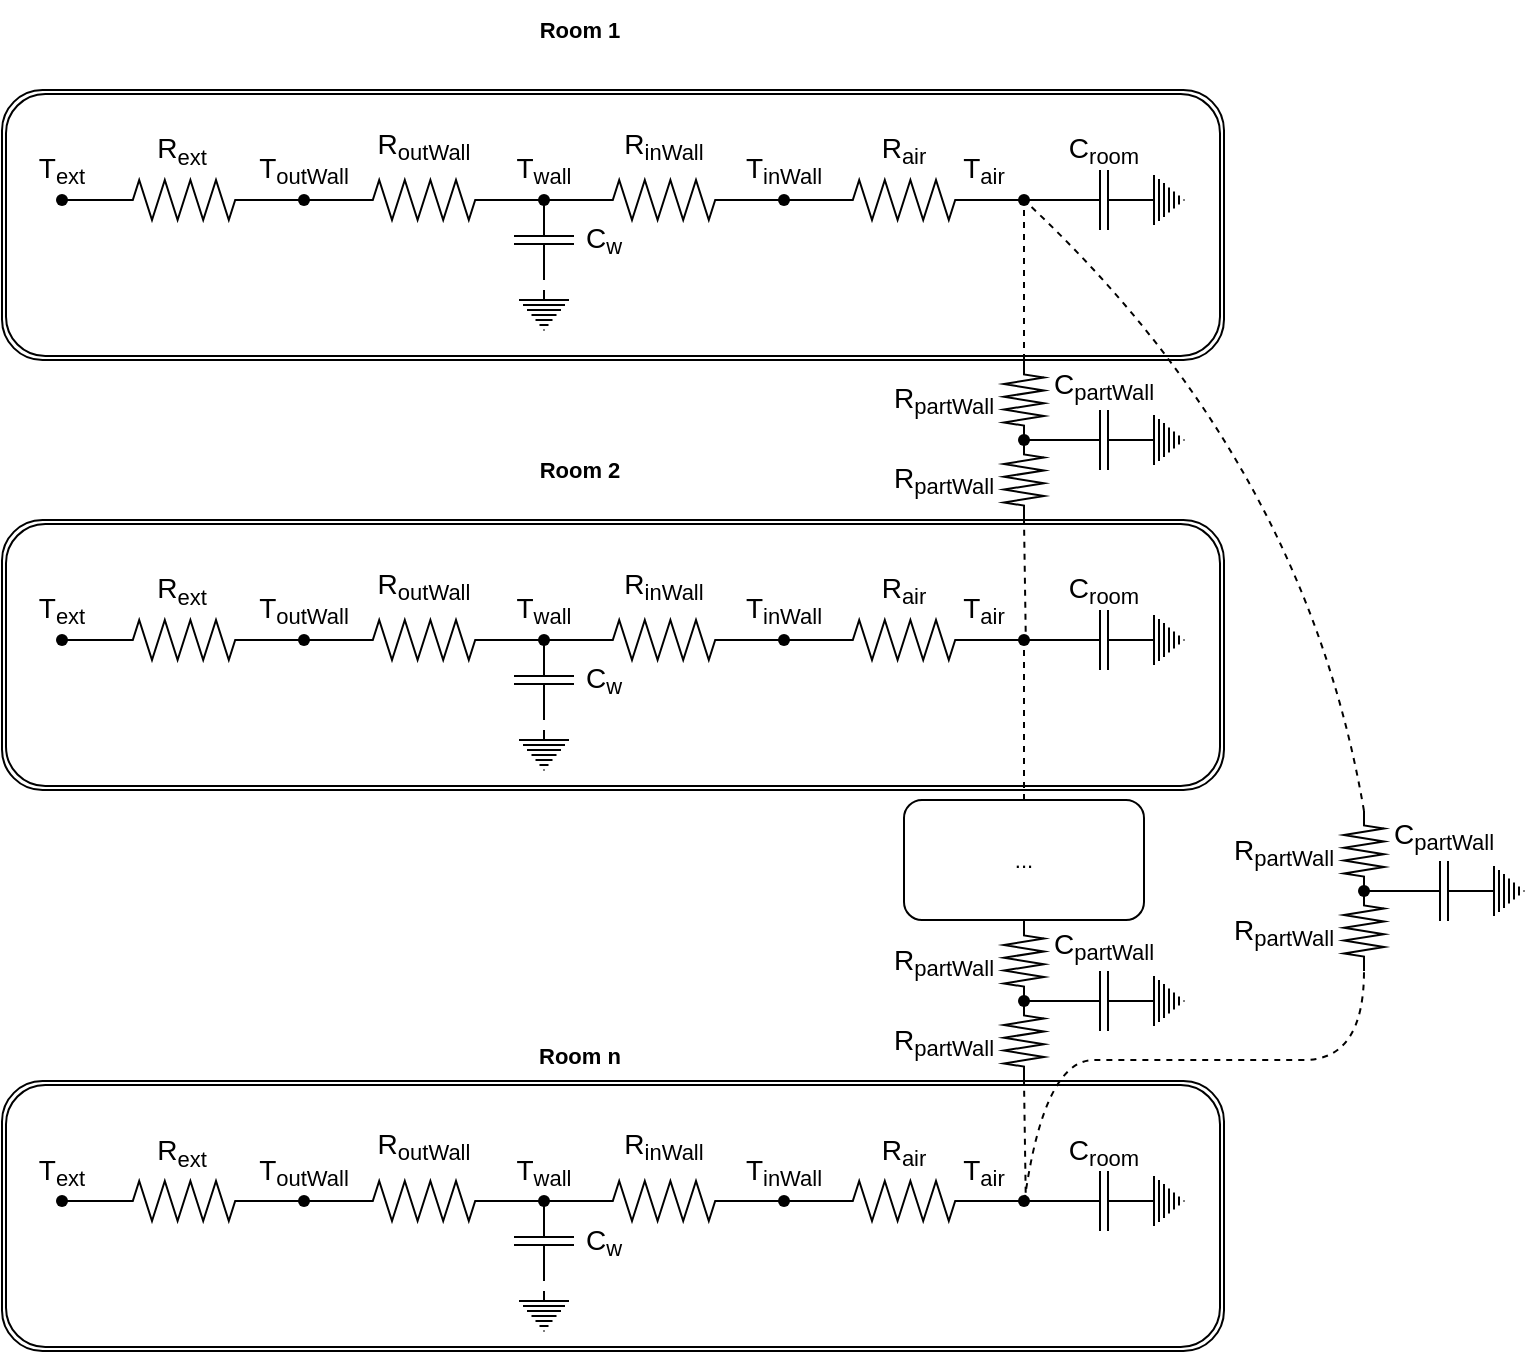 <mxfile version="20.6.0" type="github"><diagram id="fp2iglX0YN-jyKUy6nzM" name="Page-1"><mxGraphModel dx="1377" dy="803" grid="1" gridSize="10" guides="1" tooltips="1" connect="1" arrows="1" fold="1" page="1" pageScale="1" pageWidth="827" pageHeight="1169" math="0" shadow="0"><root><mxCell id="0"/><mxCell id="1" parent="0"/><mxCell id="AQ2lkBxd3Dtjlv-5lI-6-3" value="" style="pointerEvents=1;verticalLabelPosition=bottom;shadow=0;dashed=0;align=center;html=1;verticalAlign=top;shape=mxgraph.electrical.resistors.resistor_2;" vertex="1" parent="1"><mxGeometry x="80" y="110" width="80" height="20" as="geometry"/></mxCell><mxCell id="AQ2lkBxd3Dtjlv-5lI-6-4" value="" style="shape=waypoint;sketch=0;fillStyle=solid;size=6;pointerEvents=1;points=[];fillColor=none;resizable=0;rotatable=0;perimeter=centerPerimeter;snapToPoint=1;" vertex="1" parent="1"><mxGeometry x="39" y="100" width="40" height="40" as="geometry"/></mxCell><mxCell id="AQ2lkBxd3Dtjlv-5lI-6-5" value="&lt;font style=&quot;&quot;&gt;&lt;span style=&quot;font-size: 14px;&quot;&gt;T&lt;/span&gt;&lt;sub style=&quot;&quot;&gt;&lt;font style=&quot;font-size: 11px;&quot;&gt;ext&lt;/font&gt;&lt;/sub&gt;&lt;/font&gt;" style="text;html=1;strokeColor=none;fillColor=none;align=center;verticalAlign=middle;whiteSpace=wrap;rounded=0;" vertex="1" parent="1"><mxGeometry x="29" y="90" width="60" height="30" as="geometry"/></mxCell><mxCell id="AQ2lkBxd3Dtjlv-5lI-6-13" value="&lt;font style=&quot;font-size: 14px;&quot;&gt;T&lt;/font&gt;&lt;sub style=&quot;&quot;&gt;&lt;font style=&quot;font-size: 11px;&quot;&gt;outWall&lt;/font&gt;&lt;/sub&gt;" style="text;html=1;strokeColor=none;fillColor=none;align=center;verticalAlign=middle;whiteSpace=wrap;rounded=0;" vertex="1" parent="1"><mxGeometry x="150" y="90" width="60" height="30" as="geometry"/></mxCell><mxCell id="AQ2lkBxd3Dtjlv-5lI-6-14" value="" style="pointerEvents=1;verticalLabelPosition=bottom;shadow=0;dashed=0;align=center;html=1;verticalAlign=top;shape=mxgraph.electrical.resistors.resistor_2;" vertex="1" parent="1"><mxGeometry x="200" y="110" width="80" height="20" as="geometry"/></mxCell><mxCell id="AQ2lkBxd3Dtjlv-5lI-6-17" value="" style="endArrow=none;html=1;rounded=0;fontSize=14;exitX=0.592;exitY=0.597;exitDx=0;exitDy=0;exitPerimeter=0;entryX=0;entryY=0.5;entryDx=0;entryDy=0;entryPerimeter=0;" edge="1" parent="1" source="AQ2lkBxd3Dtjlv-5lI-6-4" target="AQ2lkBxd3Dtjlv-5lI-6-3"><mxGeometry width="50" height="50" relative="1" as="geometry"><mxPoint x="270" y="330" as="sourcePoint"/><mxPoint x="320" y="280" as="targetPoint"/></mxGeometry></mxCell><mxCell id="AQ2lkBxd3Dtjlv-5lI-6-21" value="" style="endArrow=none;html=1;rounded=0;fontSize=14;exitX=1;exitY=0.5;exitDx=0;exitDy=0;exitPerimeter=0;entryX=0;entryY=0.5;entryDx=0;entryDy=0;entryPerimeter=0;" edge="1" parent="1" source="AQ2lkBxd3Dtjlv-5lI-6-3" target="AQ2lkBxd3Dtjlv-5lI-6-14"><mxGeometry width="50" height="50" relative="1" as="geometry"><mxPoint x="270" y="330" as="sourcePoint"/><mxPoint x="320" y="280" as="targetPoint"/></mxGeometry></mxCell><mxCell id="AQ2lkBxd3Dtjlv-5lI-6-22" value="" style="shape=waypoint;sketch=0;fillStyle=solid;size=6;pointerEvents=1;points=[];fillColor=none;resizable=0;rotatable=0;perimeter=centerPerimeter;snapToPoint=1;fontSize=14;" vertex="1" parent="1"><mxGeometry x="160" y="100" width="40" height="40" as="geometry"/></mxCell><mxCell id="AQ2lkBxd3Dtjlv-5lI-6-23" value="" style="pointerEvents=1;verticalLabelPosition=bottom;shadow=0;dashed=0;align=center;html=1;verticalAlign=top;shape=mxgraph.electrical.capacitors.capacitor_1;fontSize=14;direction=south;" vertex="1" parent="1"><mxGeometry x="285" y="120" width="30" height="40" as="geometry"/></mxCell><mxCell id="AQ2lkBxd3Dtjlv-5lI-6-24" value="" style="pointerEvents=1;verticalLabelPosition=bottom;shadow=0;dashed=0;align=center;html=1;verticalAlign=top;shape=mxgraph.electrical.signal_sources.protective_earth;fontSize=14;" vertex="1" parent="1"><mxGeometry x="287.5" y="165" width="25" height="20" as="geometry"/></mxCell><mxCell id="AQ2lkBxd3Dtjlv-5lI-6-25" value="&lt;font style=&quot;font-size: 14px;&quot;&gt;T&lt;/font&gt;&lt;sub style=&quot;&quot;&gt;&lt;font style=&quot;font-size: 11px;&quot;&gt;wall&lt;/font&gt;&lt;/sub&gt;" style="text;html=1;strokeColor=none;fillColor=none;align=center;verticalAlign=middle;whiteSpace=wrap;rounded=0;" vertex="1" parent="1"><mxGeometry x="270" y="90" width="60" height="30" as="geometry"/></mxCell><mxCell id="AQ2lkBxd3Dtjlv-5lI-6-26" value="" style="pointerEvents=1;verticalLabelPosition=bottom;shadow=0;dashed=0;align=center;html=1;verticalAlign=top;shape=mxgraph.electrical.resistors.resistor_2;" vertex="1" parent="1"><mxGeometry x="320" y="110" width="80" height="20" as="geometry"/></mxCell><mxCell id="AQ2lkBxd3Dtjlv-5lI-6-27" value="" style="endArrow=none;html=1;rounded=0;fontSize=14;exitX=1;exitY=0.5;exitDx=0;exitDy=0;exitPerimeter=0;entryX=0;entryY=0.5;entryDx=0;entryDy=0;entryPerimeter=0;" edge="1" parent="1" target="AQ2lkBxd3Dtjlv-5lI-6-26"><mxGeometry width="50" height="50" relative="1" as="geometry"><mxPoint x="280" y="120" as="sourcePoint"/><mxPoint x="440" y="280" as="targetPoint"/></mxGeometry></mxCell><mxCell id="AQ2lkBxd3Dtjlv-5lI-6-28" value="" style="shape=waypoint;sketch=0;fillStyle=solid;size=6;pointerEvents=1;points=[];fillColor=none;resizable=0;rotatable=0;perimeter=centerPerimeter;snapToPoint=1;fontSize=14;" vertex="1" parent="1"><mxGeometry x="280" y="100" width="40" height="40" as="geometry"/></mxCell><mxCell id="AQ2lkBxd3Dtjlv-5lI-6-29" value="&lt;span style=&quot;font-size: 14px;&quot;&gt;C&lt;/span&gt;&lt;sub style=&quot;&quot;&gt;&lt;font style=&quot;font-size: 11px;&quot;&gt;w&lt;/font&gt;&lt;/sub&gt;" style="text;html=1;strokeColor=none;fillColor=none;align=center;verticalAlign=middle;whiteSpace=wrap;rounded=0;" vertex="1" parent="1"><mxGeometry x="300" y="125" width="60" height="30" as="geometry"/></mxCell><mxCell id="AQ2lkBxd3Dtjlv-5lI-6-30" value="&lt;font style=&quot;&quot;&gt;&lt;span style=&quot;font-size: 14px;&quot;&gt;T&lt;/span&gt;&lt;sub style=&quot;&quot;&gt;&lt;font style=&quot;font-size: 11px;&quot;&gt;inWall&lt;/font&gt;&lt;/sub&gt;&lt;/font&gt;" style="text;html=1;strokeColor=none;fillColor=none;align=center;verticalAlign=middle;whiteSpace=wrap;rounded=0;" vertex="1" parent="1"><mxGeometry x="390" y="90" width="60" height="30" as="geometry"/></mxCell><mxCell id="AQ2lkBxd3Dtjlv-5lI-6-31" value="" style="pointerEvents=1;verticalLabelPosition=bottom;shadow=0;dashed=0;align=center;html=1;verticalAlign=top;shape=mxgraph.electrical.resistors.resistor_2;" vertex="1" parent="1"><mxGeometry x="440" y="110" width="80" height="20" as="geometry"/></mxCell><mxCell id="AQ2lkBxd3Dtjlv-5lI-6-32" value="" style="endArrow=none;html=1;rounded=0;fontSize=14;exitX=1;exitY=0.5;exitDx=0;exitDy=0;exitPerimeter=0;entryX=0;entryY=0.5;entryDx=0;entryDy=0;entryPerimeter=0;" edge="1" parent="1" target="AQ2lkBxd3Dtjlv-5lI-6-31"><mxGeometry width="50" height="50" relative="1" as="geometry"><mxPoint x="400" y="120" as="sourcePoint"/><mxPoint x="560" y="280" as="targetPoint"/></mxGeometry></mxCell><mxCell id="AQ2lkBxd3Dtjlv-5lI-6-33" value="" style="shape=waypoint;sketch=0;fillStyle=solid;size=6;pointerEvents=1;points=[];fillColor=none;resizable=0;rotatable=0;perimeter=centerPerimeter;snapToPoint=1;fontSize=14;" vertex="1" parent="1"><mxGeometry x="400" y="100" width="40" height="40" as="geometry"/></mxCell><mxCell id="AQ2lkBxd3Dtjlv-5lI-6-34" value="" style="endArrow=none;html=1;rounded=0;fontSize=14;exitX=1;exitY=0.5;exitDx=0;exitDy=0;exitPerimeter=0;entryX=0;entryY=0.5;entryDx=0;entryDy=0;entryPerimeter=0;" edge="1" parent="1"><mxGeometry width="50" height="50" relative="1" as="geometry"><mxPoint x="520.0" y="120" as="sourcePoint"/><mxPoint x="560.0" y="120" as="targetPoint"/></mxGeometry></mxCell><mxCell id="AQ2lkBxd3Dtjlv-5lI-6-35" value="" style="shape=waypoint;sketch=0;fillStyle=solid;size=6;pointerEvents=1;points=[];fillColor=none;resizable=0;rotatable=0;perimeter=centerPerimeter;snapToPoint=1;fontSize=14;" vertex="1" parent="1"><mxGeometry x="520" y="100" width="40" height="40" as="geometry"/></mxCell><mxCell id="AQ2lkBxd3Dtjlv-5lI-6-36" value="&lt;font style=&quot;font-size: 14px;&quot;&gt;T&lt;/font&gt;&lt;sub style=&quot;&quot;&gt;&lt;font style=&quot;font-size: 11px;&quot;&gt;air&lt;/font&gt;&lt;/sub&gt;" style="text;html=1;strokeColor=none;fillColor=none;align=center;verticalAlign=middle;whiteSpace=wrap;rounded=0;" vertex="1" parent="1"><mxGeometry x="490" y="90" width="60" height="30" as="geometry"/></mxCell><mxCell id="AQ2lkBxd3Dtjlv-5lI-6-37" value="" style="pointerEvents=1;verticalLabelPosition=bottom;shadow=0;dashed=0;align=center;html=1;verticalAlign=top;shape=mxgraph.electrical.capacitors.capacitor_1;fontSize=14;direction=west;" vertex="1" parent="1"><mxGeometry x="560" y="105" width="40" height="30" as="geometry"/></mxCell><mxCell id="AQ2lkBxd3Dtjlv-5lI-6-38" value="" style="pointerEvents=1;verticalLabelPosition=bottom;shadow=0;dashed=0;align=center;html=1;verticalAlign=top;shape=mxgraph.electrical.signal_sources.protective_earth;fontSize=14;direction=north;" vertex="1" parent="1"><mxGeometry x="600" y="107.5" width="20" height="25" as="geometry"/></mxCell><mxCell id="AQ2lkBxd3Dtjlv-5lI-6-39" value="&lt;span style=&quot;font-size: 14px;&quot;&gt;C&lt;/span&gt;&lt;sub style=&quot;&quot;&gt;&lt;font style=&quot;font-size: 11px;&quot;&gt;room&lt;/font&gt;&lt;/sub&gt;" style="text;html=1;strokeColor=none;fillColor=none;align=center;verticalAlign=middle;whiteSpace=wrap;rounded=0;" vertex="1" parent="1"><mxGeometry x="550" y="80" width="60" height="30" as="geometry"/></mxCell><mxCell id="AQ2lkBxd3Dtjlv-5lI-6-40" value="" style="pointerEvents=1;verticalLabelPosition=bottom;shadow=0;dashed=0;align=center;html=1;verticalAlign=top;shape=mxgraph.electrical.resistors.resistor_2;direction=south;" vertex="1" parent="1"><mxGeometry x="530" y="200" width="20" height="40" as="geometry"/></mxCell><mxCell id="AQ2lkBxd3Dtjlv-5lI-6-42" value="&lt;font style=&quot;&quot;&gt;&lt;font style=&quot;&quot;&gt;&lt;span style=&quot;font-size: 14px;&quot;&gt;R&lt;/span&gt;&lt;sub style=&quot;&quot;&gt;&lt;font style=&quot;font-size: 11px;&quot;&gt;air&lt;/font&gt;&lt;/sub&gt;&lt;br&gt;&lt;/font&gt;&lt;/font&gt;" style="text;html=1;strokeColor=none;fillColor=none;align=center;verticalAlign=middle;whiteSpace=wrap;rounded=0;" vertex="1" parent="1"><mxGeometry x="450" y="80" width="60" height="30" as="geometry"/></mxCell><mxCell id="AQ2lkBxd3Dtjlv-5lI-6-43" value="&lt;font style=&quot;&quot;&gt;&lt;font style=&quot;&quot;&gt;&lt;span style=&quot;font-size: 14px;&quot;&gt;R&lt;/span&gt;&lt;sub style=&quot;&quot;&gt;&lt;font style=&quot;font-size: 11px;&quot;&gt;inWall&lt;/font&gt;&lt;/sub&gt;&lt;br&gt;&lt;/font&gt;&lt;/font&gt;" style="text;html=1;strokeColor=none;fillColor=none;align=center;verticalAlign=middle;whiteSpace=wrap;rounded=0;" vertex="1" parent="1"><mxGeometry x="330" y="77.5" width="60" height="30" as="geometry"/></mxCell><mxCell id="AQ2lkBxd3Dtjlv-5lI-6-44" value="&lt;font style=&quot;&quot;&gt;&lt;font style=&quot;&quot;&gt;&lt;span style=&quot;font-size: 14px;&quot;&gt;R&lt;/span&gt;&lt;sub style=&quot;&quot;&gt;&lt;font style=&quot;font-size: 11px;&quot;&gt;outWall&lt;/font&gt;&lt;/sub&gt;&lt;br&gt;&lt;/font&gt;&lt;/font&gt;" style="text;html=1;strokeColor=none;fillColor=none;align=center;verticalAlign=middle;whiteSpace=wrap;rounded=0;" vertex="1" parent="1"><mxGeometry x="210" y="77.5" width="60" height="30" as="geometry"/></mxCell><mxCell id="AQ2lkBxd3Dtjlv-5lI-6-45" value="&lt;font style=&quot;&quot;&gt;&lt;font style=&quot;&quot;&gt;&lt;font style=&quot;font-size: 14px;&quot;&gt;R&lt;/font&gt;&lt;font style=&quot;vertical-align: sub; font-size: 11px;&quot;&gt;ext&lt;/font&gt;&lt;br&gt;&lt;/font&gt;&lt;/font&gt;" style="text;html=1;strokeColor=none;fillColor=none;align=center;verticalAlign=middle;whiteSpace=wrap;rounded=0;" vertex="1" parent="1"><mxGeometry x="89" y="80" width="60" height="30" as="geometry"/></mxCell><mxCell id="AQ2lkBxd3Dtjlv-5lI-6-46" value="&lt;font style=&quot;&quot;&gt;&lt;font style=&quot;&quot;&gt;&lt;span style=&quot;font-size: 14px;&quot;&gt;R&lt;/span&gt;&lt;sub style=&quot;&quot;&gt;&lt;font style=&quot;font-size: 11px;&quot;&gt;partWall&lt;/font&gt;&lt;/sub&gt;&lt;br&gt;&lt;/font&gt;&lt;/font&gt;" style="text;html=1;strokeColor=none;fillColor=none;align=center;verticalAlign=middle;whiteSpace=wrap;rounded=0;" vertex="1" parent="1"><mxGeometry x="470" y="245" width="60" height="30" as="geometry"/></mxCell><mxCell id="AQ2lkBxd3Dtjlv-5lI-6-47" value="" style="shape=waypoint;sketch=0;fillStyle=solid;size=6;pointerEvents=1;points=[];fillColor=none;resizable=0;rotatable=0;perimeter=centerPerimeter;snapToPoint=1;fontSize=11;" vertex="1" parent="1"><mxGeometry x="520" y="220" width="40" height="40" as="geometry"/></mxCell><mxCell id="AQ2lkBxd3Dtjlv-5lI-6-48" value="" style="endArrow=none;dashed=1;html=1;rounded=0;fontSize=11;exitX=0;exitY=0.5;exitDx=0;exitDy=0;exitPerimeter=0;entryX=0.541;entryY=0.597;entryDx=0;entryDy=0;entryPerimeter=0;" edge="1" parent="1" source="AQ2lkBxd3Dtjlv-5lI-6-40" target="AQ2lkBxd3Dtjlv-5lI-6-35"><mxGeometry width="50" height="50" relative="1" as="geometry"><mxPoint x="540" y="140" as="sourcePoint"/><mxPoint x="550" y="140" as="targetPoint"/></mxGeometry></mxCell><mxCell id="AQ2lkBxd3Dtjlv-5lI-6-49" value="" style="pointerEvents=1;verticalLabelPosition=bottom;shadow=0;dashed=0;align=center;html=1;verticalAlign=top;shape=mxgraph.electrical.resistors.resistor_2;direction=south;" vertex="1" parent="1"><mxGeometry x="530" y="240" width="20" height="40" as="geometry"/></mxCell><mxCell id="AQ2lkBxd3Dtjlv-5lI-6-53" value="&lt;font style=&quot;&quot;&gt;&lt;font style=&quot;&quot;&gt;&lt;span style=&quot;font-size: 14px;&quot;&gt;R&lt;/span&gt;&lt;sub style=&quot;&quot;&gt;&lt;font style=&quot;font-size: 11px;&quot;&gt;partWall&lt;/font&gt;&lt;/sub&gt;&lt;br&gt;&lt;/font&gt;&lt;/font&gt;" style="text;html=1;strokeColor=none;fillColor=none;align=center;verticalAlign=middle;whiteSpace=wrap;rounded=0;" vertex="1" parent="1"><mxGeometry x="470" y="205" width="60" height="30" as="geometry"/></mxCell><mxCell id="AQ2lkBxd3Dtjlv-5lI-6-57" value="" style="pointerEvents=1;verticalLabelPosition=bottom;shadow=0;dashed=0;align=center;html=1;verticalAlign=top;shape=mxgraph.electrical.capacitors.capacitor_1;fontSize=14;direction=west;" vertex="1" parent="1"><mxGeometry x="560" y="225" width="40" height="30" as="geometry"/></mxCell><mxCell id="AQ2lkBxd3Dtjlv-5lI-6-58" value="" style="pointerEvents=1;verticalLabelPosition=bottom;shadow=0;dashed=0;align=center;html=1;verticalAlign=top;shape=mxgraph.electrical.signal_sources.protective_earth;fontSize=14;direction=north;" vertex="1" parent="1"><mxGeometry x="600" y="227.5" width="20" height="25" as="geometry"/></mxCell><mxCell id="AQ2lkBxd3Dtjlv-5lI-6-59" value="&lt;span style=&quot;font-size: 14px;&quot;&gt;C&lt;/span&gt;&lt;sub style=&quot;&quot;&gt;&lt;font style=&quot;font-size: 11px;&quot;&gt;partWall&lt;/font&gt;&lt;/sub&gt;" style="text;html=1;strokeColor=none;fillColor=none;align=center;verticalAlign=middle;whiteSpace=wrap;rounded=0;" vertex="1" parent="1"><mxGeometry x="550" y="197.5" width="60" height="30" as="geometry"/></mxCell><mxCell id="AQ2lkBxd3Dtjlv-5lI-6-61" value="" style="endArrow=none;html=1;rounded=0;fontSize=11;entryX=1;entryY=0.5;entryDx=0;entryDy=0;entryPerimeter=0;" edge="1" parent="1" source="AQ2lkBxd3Dtjlv-5lI-6-47" target="AQ2lkBxd3Dtjlv-5lI-6-57"><mxGeometry width="50" height="50" relative="1" as="geometry"><mxPoint x="270" y="348" as="sourcePoint"/><mxPoint x="320" y="298" as="targetPoint"/></mxGeometry></mxCell><mxCell id="AQ2lkBxd3Dtjlv-5lI-6-62" value="" style="endArrow=none;dashed=1;html=1;rounded=0;fontSize=11;entryX=1;entryY=0.5;entryDx=0;entryDy=0;entryPerimeter=0;exitX=0.849;exitY=1.061;exitDx=0;exitDy=0;exitPerimeter=0;" edge="1" parent="1" source="AQ2lkBxd3Dtjlv-5lI-6-89" target="AQ2lkBxd3Dtjlv-5lI-6-49"><mxGeometry width="50" height="50" relative="1" as="geometry"><mxPoint x="540" y="320" as="sourcePoint"/><mxPoint x="550.0" y="188" as="targetPoint"/></mxGeometry></mxCell><mxCell id="AQ2lkBxd3Dtjlv-5lI-6-67" value="&lt;b&gt;Room 1&lt;/b&gt;" style="text;html=1;strokeColor=none;fillColor=none;align=center;verticalAlign=middle;whiteSpace=wrap;rounded=0;fontSize=11;" vertex="1" parent="1"><mxGeometry x="287.5" y="20" width="60" height="30" as="geometry"/></mxCell><mxCell id="AQ2lkBxd3Dtjlv-5lI-6-68" value="" style="pointerEvents=1;verticalLabelPosition=bottom;shadow=0;dashed=0;align=center;html=1;verticalAlign=top;shape=mxgraph.electrical.resistors.resistor_2;" vertex="1" parent="1"><mxGeometry x="80" y="330" width="80" height="20" as="geometry"/></mxCell><mxCell id="AQ2lkBxd3Dtjlv-5lI-6-69" value="" style="shape=waypoint;sketch=0;fillStyle=solid;size=6;pointerEvents=1;points=[];fillColor=none;resizable=0;rotatable=0;perimeter=centerPerimeter;snapToPoint=1;" vertex="1" parent="1"><mxGeometry x="39" y="320" width="40" height="40" as="geometry"/></mxCell><mxCell id="AQ2lkBxd3Dtjlv-5lI-6-70" value="&lt;font style=&quot;&quot;&gt;&lt;span style=&quot;font-size: 14px;&quot;&gt;T&lt;/span&gt;&lt;sub style=&quot;&quot;&gt;&lt;font style=&quot;font-size: 11px;&quot;&gt;ext&lt;/font&gt;&lt;/sub&gt;&lt;/font&gt;" style="text;html=1;strokeColor=none;fillColor=none;align=center;verticalAlign=middle;whiteSpace=wrap;rounded=0;" vertex="1" parent="1"><mxGeometry x="29" y="310" width="60" height="30" as="geometry"/></mxCell><mxCell id="AQ2lkBxd3Dtjlv-5lI-6-71" value="&lt;font style=&quot;font-size: 14px;&quot;&gt;T&lt;/font&gt;&lt;sub style=&quot;&quot;&gt;&lt;font style=&quot;font-size: 11px;&quot;&gt;outWall&lt;/font&gt;&lt;/sub&gt;" style="text;html=1;strokeColor=none;fillColor=none;align=center;verticalAlign=middle;whiteSpace=wrap;rounded=0;" vertex="1" parent="1"><mxGeometry x="150" y="310" width="60" height="30" as="geometry"/></mxCell><mxCell id="AQ2lkBxd3Dtjlv-5lI-6-72" value="" style="pointerEvents=1;verticalLabelPosition=bottom;shadow=0;dashed=0;align=center;html=1;verticalAlign=top;shape=mxgraph.electrical.resistors.resistor_2;" vertex="1" parent="1"><mxGeometry x="200" y="330" width="80" height="20" as="geometry"/></mxCell><mxCell id="AQ2lkBxd3Dtjlv-5lI-6-73" value="" style="endArrow=none;html=1;rounded=0;fontSize=14;exitX=0.592;exitY=0.597;exitDx=0;exitDy=0;exitPerimeter=0;entryX=0;entryY=0.5;entryDx=0;entryDy=0;entryPerimeter=0;" edge="1" parent="1" source="AQ2lkBxd3Dtjlv-5lI-6-69" target="AQ2lkBxd3Dtjlv-5lI-6-68"><mxGeometry width="50" height="50" relative="1" as="geometry"><mxPoint x="270" y="550" as="sourcePoint"/><mxPoint x="320" y="500" as="targetPoint"/></mxGeometry></mxCell><mxCell id="AQ2lkBxd3Dtjlv-5lI-6-74" value="" style="endArrow=none;html=1;rounded=0;fontSize=14;exitX=1;exitY=0.5;exitDx=0;exitDy=0;exitPerimeter=0;entryX=0;entryY=0.5;entryDx=0;entryDy=0;entryPerimeter=0;" edge="1" parent="1" source="AQ2lkBxd3Dtjlv-5lI-6-68" target="AQ2lkBxd3Dtjlv-5lI-6-72"><mxGeometry width="50" height="50" relative="1" as="geometry"><mxPoint x="270" y="550" as="sourcePoint"/><mxPoint x="320" y="500" as="targetPoint"/></mxGeometry></mxCell><mxCell id="AQ2lkBxd3Dtjlv-5lI-6-75" value="" style="shape=waypoint;sketch=0;fillStyle=solid;size=6;pointerEvents=1;points=[];fillColor=none;resizable=0;rotatable=0;perimeter=centerPerimeter;snapToPoint=1;fontSize=14;" vertex="1" parent="1"><mxGeometry x="160" y="320" width="40" height="40" as="geometry"/></mxCell><mxCell id="AQ2lkBxd3Dtjlv-5lI-6-76" value="" style="pointerEvents=1;verticalLabelPosition=bottom;shadow=0;dashed=0;align=center;html=1;verticalAlign=top;shape=mxgraph.electrical.capacitors.capacitor_1;fontSize=14;direction=south;" vertex="1" parent="1"><mxGeometry x="285" y="340" width="30" height="40" as="geometry"/></mxCell><mxCell id="AQ2lkBxd3Dtjlv-5lI-6-77" value="" style="pointerEvents=1;verticalLabelPosition=bottom;shadow=0;dashed=0;align=center;html=1;verticalAlign=top;shape=mxgraph.electrical.signal_sources.protective_earth;fontSize=14;" vertex="1" parent="1"><mxGeometry x="287.5" y="385" width="25" height="20" as="geometry"/></mxCell><mxCell id="AQ2lkBxd3Dtjlv-5lI-6-78" value="&lt;font style=&quot;font-size: 14px;&quot;&gt;T&lt;/font&gt;&lt;sub style=&quot;&quot;&gt;&lt;font style=&quot;font-size: 11px;&quot;&gt;wall&lt;/font&gt;&lt;/sub&gt;" style="text;html=1;strokeColor=none;fillColor=none;align=center;verticalAlign=middle;whiteSpace=wrap;rounded=0;" vertex="1" parent="1"><mxGeometry x="270" y="310" width="60" height="30" as="geometry"/></mxCell><mxCell id="AQ2lkBxd3Dtjlv-5lI-6-79" value="" style="pointerEvents=1;verticalLabelPosition=bottom;shadow=0;dashed=0;align=center;html=1;verticalAlign=top;shape=mxgraph.electrical.resistors.resistor_2;" vertex="1" parent="1"><mxGeometry x="320" y="330" width="80" height="20" as="geometry"/></mxCell><mxCell id="AQ2lkBxd3Dtjlv-5lI-6-80" value="" style="endArrow=none;html=1;rounded=0;fontSize=14;exitX=1;exitY=0.5;exitDx=0;exitDy=0;exitPerimeter=0;entryX=0;entryY=0.5;entryDx=0;entryDy=0;entryPerimeter=0;" edge="1" parent="1" target="AQ2lkBxd3Dtjlv-5lI-6-79"><mxGeometry width="50" height="50" relative="1" as="geometry"><mxPoint x="280" y="340" as="sourcePoint"/><mxPoint x="440" y="500" as="targetPoint"/></mxGeometry></mxCell><mxCell id="AQ2lkBxd3Dtjlv-5lI-6-81" value="" style="shape=waypoint;sketch=0;fillStyle=solid;size=6;pointerEvents=1;points=[];fillColor=none;resizable=0;rotatable=0;perimeter=centerPerimeter;snapToPoint=1;fontSize=14;" vertex="1" parent="1"><mxGeometry x="280" y="320" width="40" height="40" as="geometry"/></mxCell><mxCell id="AQ2lkBxd3Dtjlv-5lI-6-82" value="&lt;span style=&quot;font-size: 14px;&quot;&gt;C&lt;/span&gt;&lt;sub style=&quot;&quot;&gt;&lt;font style=&quot;font-size: 11px;&quot;&gt;w&lt;/font&gt;&lt;/sub&gt;" style="text;html=1;strokeColor=none;fillColor=none;align=center;verticalAlign=middle;whiteSpace=wrap;rounded=0;" vertex="1" parent="1"><mxGeometry x="300" y="345" width="60" height="30" as="geometry"/></mxCell><mxCell id="AQ2lkBxd3Dtjlv-5lI-6-83" value="&lt;font style=&quot;&quot;&gt;&lt;span style=&quot;font-size: 14px;&quot;&gt;T&lt;/span&gt;&lt;sub style=&quot;&quot;&gt;&lt;font style=&quot;font-size: 11px;&quot;&gt;inWall&lt;/font&gt;&lt;/sub&gt;&lt;/font&gt;" style="text;html=1;strokeColor=none;fillColor=none;align=center;verticalAlign=middle;whiteSpace=wrap;rounded=0;" vertex="1" parent="1"><mxGeometry x="390" y="310" width="60" height="30" as="geometry"/></mxCell><mxCell id="AQ2lkBxd3Dtjlv-5lI-6-84" value="" style="pointerEvents=1;verticalLabelPosition=bottom;shadow=0;dashed=0;align=center;html=1;verticalAlign=top;shape=mxgraph.electrical.resistors.resistor_2;" vertex="1" parent="1"><mxGeometry x="440" y="330" width="80" height="20" as="geometry"/></mxCell><mxCell id="AQ2lkBxd3Dtjlv-5lI-6-85" value="" style="endArrow=none;html=1;rounded=0;fontSize=14;exitX=1;exitY=0.5;exitDx=0;exitDy=0;exitPerimeter=0;entryX=0;entryY=0.5;entryDx=0;entryDy=0;entryPerimeter=0;" edge="1" parent="1" target="AQ2lkBxd3Dtjlv-5lI-6-84"><mxGeometry width="50" height="50" relative="1" as="geometry"><mxPoint x="400.0" y="340" as="sourcePoint"/><mxPoint x="560" y="500" as="targetPoint"/></mxGeometry></mxCell><mxCell id="AQ2lkBxd3Dtjlv-5lI-6-86" value="" style="shape=waypoint;sketch=0;fillStyle=solid;size=6;pointerEvents=1;points=[];fillColor=none;resizable=0;rotatable=0;perimeter=centerPerimeter;snapToPoint=1;fontSize=14;" vertex="1" parent="1"><mxGeometry x="400" y="320" width="40" height="40" as="geometry"/></mxCell><mxCell id="AQ2lkBxd3Dtjlv-5lI-6-87" value="" style="endArrow=none;html=1;rounded=0;fontSize=14;exitX=1;exitY=0.5;exitDx=0;exitDy=0;exitPerimeter=0;entryX=0;entryY=0.5;entryDx=0;entryDy=0;entryPerimeter=0;" edge="1" parent="1"><mxGeometry width="50" height="50" relative="1" as="geometry"><mxPoint x="520.0" y="340" as="sourcePoint"/><mxPoint x="560.0" y="340" as="targetPoint"/></mxGeometry></mxCell><mxCell id="AQ2lkBxd3Dtjlv-5lI-6-88" value="" style="shape=waypoint;sketch=0;fillStyle=solid;size=6;pointerEvents=1;points=[];fillColor=none;resizable=0;rotatable=0;perimeter=centerPerimeter;snapToPoint=1;fontSize=14;" vertex="1" parent="1"><mxGeometry x="520" y="320" width="40" height="40" as="geometry"/></mxCell><mxCell id="AQ2lkBxd3Dtjlv-5lI-6-89" value="&lt;font style=&quot;font-size: 14px;&quot;&gt;T&lt;/font&gt;&lt;sub style=&quot;&quot;&gt;&lt;font style=&quot;font-size: 11px;&quot;&gt;air&lt;/font&gt;&lt;/sub&gt;" style="text;html=1;strokeColor=none;fillColor=none;align=center;verticalAlign=middle;whiteSpace=wrap;rounded=0;" vertex="1" parent="1"><mxGeometry x="490" y="310" width="60" height="30" as="geometry"/></mxCell><mxCell id="AQ2lkBxd3Dtjlv-5lI-6-90" value="" style="pointerEvents=1;verticalLabelPosition=bottom;shadow=0;dashed=0;align=center;html=1;verticalAlign=top;shape=mxgraph.electrical.capacitors.capacitor_1;fontSize=14;direction=west;" vertex="1" parent="1"><mxGeometry x="560" y="325" width="40" height="30" as="geometry"/></mxCell><mxCell id="AQ2lkBxd3Dtjlv-5lI-6-91" value="" style="pointerEvents=1;verticalLabelPosition=bottom;shadow=0;dashed=0;align=center;html=1;verticalAlign=top;shape=mxgraph.electrical.signal_sources.protective_earth;fontSize=14;direction=north;" vertex="1" parent="1"><mxGeometry x="600" y="327.5" width="20" height="25" as="geometry"/></mxCell><mxCell id="AQ2lkBxd3Dtjlv-5lI-6-92" value="&lt;span style=&quot;font-size: 14px;&quot;&gt;C&lt;/span&gt;&lt;sub style=&quot;&quot;&gt;&lt;font style=&quot;font-size: 11px;&quot;&gt;room&lt;/font&gt;&lt;/sub&gt;" style="text;html=1;strokeColor=none;fillColor=none;align=center;verticalAlign=middle;whiteSpace=wrap;rounded=0;" vertex="1" parent="1"><mxGeometry x="550" y="300" width="60" height="30" as="geometry"/></mxCell><mxCell id="AQ2lkBxd3Dtjlv-5lI-6-93" value="&lt;font style=&quot;&quot;&gt;&lt;font style=&quot;&quot;&gt;&lt;span style=&quot;font-size: 14px;&quot;&gt;R&lt;/span&gt;&lt;sub style=&quot;&quot;&gt;&lt;font style=&quot;font-size: 11px;&quot;&gt;air&lt;/font&gt;&lt;/sub&gt;&lt;br&gt;&lt;/font&gt;&lt;/font&gt;" style="text;html=1;strokeColor=none;fillColor=none;align=center;verticalAlign=middle;whiteSpace=wrap;rounded=0;" vertex="1" parent="1"><mxGeometry x="450" y="300" width="60" height="30" as="geometry"/></mxCell><mxCell id="AQ2lkBxd3Dtjlv-5lI-6-94" value="&lt;font style=&quot;&quot;&gt;&lt;font style=&quot;&quot;&gt;&lt;span style=&quot;font-size: 14px;&quot;&gt;R&lt;/span&gt;&lt;sub style=&quot;&quot;&gt;&lt;font style=&quot;font-size: 11px;&quot;&gt;inWall&lt;/font&gt;&lt;/sub&gt;&lt;br&gt;&lt;/font&gt;&lt;/font&gt;" style="text;html=1;strokeColor=none;fillColor=none;align=center;verticalAlign=middle;whiteSpace=wrap;rounded=0;" vertex="1" parent="1"><mxGeometry x="330" y="297.5" width="60" height="30" as="geometry"/></mxCell><mxCell id="AQ2lkBxd3Dtjlv-5lI-6-95" value="&lt;font style=&quot;&quot;&gt;&lt;font style=&quot;&quot;&gt;&lt;span style=&quot;font-size: 14px;&quot;&gt;R&lt;/span&gt;&lt;sub style=&quot;&quot;&gt;&lt;font style=&quot;font-size: 11px;&quot;&gt;outWall&lt;/font&gt;&lt;/sub&gt;&lt;br&gt;&lt;/font&gt;&lt;/font&gt;" style="text;html=1;strokeColor=none;fillColor=none;align=center;verticalAlign=middle;whiteSpace=wrap;rounded=0;" vertex="1" parent="1"><mxGeometry x="210" y="297.5" width="60" height="30" as="geometry"/></mxCell><mxCell id="AQ2lkBxd3Dtjlv-5lI-6-96" value="&lt;font style=&quot;&quot;&gt;&lt;font style=&quot;&quot;&gt;&lt;font style=&quot;font-size: 14px;&quot;&gt;R&lt;/font&gt;&lt;font style=&quot;vertical-align: sub; font-size: 11px;&quot;&gt;ext&lt;/font&gt;&lt;br&gt;&lt;/font&gt;&lt;/font&gt;" style="text;html=1;strokeColor=none;fillColor=none;align=center;verticalAlign=middle;whiteSpace=wrap;rounded=0;" vertex="1" parent="1"><mxGeometry x="89" y="300" width="60" height="30" as="geometry"/></mxCell><mxCell id="AQ2lkBxd3Dtjlv-5lI-6-97" value="" style="endArrow=none;dashed=1;html=1;rounded=0;fontSize=11;exitX=0;exitY=0.5;exitDx=0;exitDy=0;exitPerimeter=0;" edge="1" parent="1" target="AQ2lkBxd3Dtjlv-5lI-6-88"><mxGeometry width="50" height="50" relative="1" as="geometry"><mxPoint x="540.0" y="420" as="sourcePoint"/><mxPoint x="550" y="380" as="targetPoint"/></mxGeometry></mxCell><mxCell id="AQ2lkBxd3Dtjlv-5lI-6-99" value="&lt;b&gt;Room 2&lt;/b&gt;" style="text;html=1;strokeColor=none;fillColor=none;align=center;verticalAlign=middle;whiteSpace=wrap;rounded=0;fontSize=11;" vertex="1" parent="1"><mxGeometry x="287.5" y="240" width="60" height="30" as="geometry"/></mxCell><mxCell id="AQ2lkBxd3Dtjlv-5lI-6-141" value="..." style="rounded=1;whiteSpace=wrap;html=1;fontSize=11;fillColor=none;" vertex="1" parent="1"><mxGeometry x="480" y="420" width="120" height="60" as="geometry"/></mxCell><mxCell id="AQ2lkBxd3Dtjlv-5lI-6-152" value="" style="pointerEvents=1;verticalLabelPosition=bottom;shadow=0;dashed=0;align=center;html=1;verticalAlign=top;shape=mxgraph.electrical.resistors.resistor_2;direction=south;" vertex="1" parent="1"><mxGeometry x="530" y="480.5" width="20" height="40" as="geometry"/></mxCell><mxCell id="AQ2lkBxd3Dtjlv-5lI-6-153" value="&lt;font style=&quot;&quot;&gt;&lt;font style=&quot;&quot;&gt;&lt;span style=&quot;font-size: 14px;&quot;&gt;R&lt;/span&gt;&lt;sub style=&quot;&quot;&gt;&lt;font style=&quot;font-size: 11px;&quot;&gt;partWall&lt;/font&gt;&lt;/sub&gt;&lt;br&gt;&lt;/font&gt;&lt;/font&gt;" style="text;html=1;strokeColor=none;fillColor=none;align=center;verticalAlign=middle;whiteSpace=wrap;rounded=0;" vertex="1" parent="1"><mxGeometry x="470" y="525.5" width="60" height="30" as="geometry"/></mxCell><mxCell id="AQ2lkBxd3Dtjlv-5lI-6-154" value="" style="shape=waypoint;sketch=0;fillStyle=solid;size=6;pointerEvents=1;points=[];fillColor=none;resizable=0;rotatable=0;perimeter=centerPerimeter;snapToPoint=1;fontSize=11;" vertex="1" parent="1"><mxGeometry x="520" y="500.5" width="40" height="40" as="geometry"/></mxCell><mxCell id="AQ2lkBxd3Dtjlv-5lI-6-155" value="" style="pointerEvents=1;verticalLabelPosition=bottom;shadow=0;dashed=0;align=center;html=1;verticalAlign=top;shape=mxgraph.electrical.resistors.resistor_2;direction=south;" vertex="1" parent="1"><mxGeometry x="530" y="520.5" width="20" height="40" as="geometry"/></mxCell><mxCell id="AQ2lkBxd3Dtjlv-5lI-6-156" value="&lt;font style=&quot;&quot;&gt;&lt;font style=&quot;&quot;&gt;&lt;span style=&quot;font-size: 14px;&quot;&gt;R&lt;/span&gt;&lt;sub style=&quot;&quot;&gt;&lt;font style=&quot;font-size: 11px;&quot;&gt;partWall&lt;/font&gt;&lt;/sub&gt;&lt;br&gt;&lt;/font&gt;&lt;/font&gt;" style="text;html=1;strokeColor=none;fillColor=none;align=center;verticalAlign=middle;whiteSpace=wrap;rounded=0;" vertex="1" parent="1"><mxGeometry x="470" y="485.5" width="60" height="30" as="geometry"/></mxCell><mxCell id="AQ2lkBxd3Dtjlv-5lI-6-157" value="" style="pointerEvents=1;verticalLabelPosition=bottom;shadow=0;dashed=0;align=center;html=1;verticalAlign=top;shape=mxgraph.electrical.capacitors.capacitor_1;fontSize=14;direction=west;" vertex="1" parent="1"><mxGeometry x="560" y="505.5" width="40" height="30" as="geometry"/></mxCell><mxCell id="AQ2lkBxd3Dtjlv-5lI-6-158" value="" style="pointerEvents=1;verticalLabelPosition=bottom;shadow=0;dashed=0;align=center;html=1;verticalAlign=top;shape=mxgraph.electrical.signal_sources.protective_earth;fontSize=14;direction=north;" vertex="1" parent="1"><mxGeometry x="600" y="508" width="20" height="25" as="geometry"/></mxCell><mxCell id="AQ2lkBxd3Dtjlv-5lI-6-159" value="&lt;span style=&quot;font-size: 14px;&quot;&gt;C&lt;/span&gt;&lt;sub style=&quot;&quot;&gt;&lt;font style=&quot;font-size: 11px;&quot;&gt;partWall&lt;/font&gt;&lt;/sub&gt;" style="text;html=1;strokeColor=none;fillColor=none;align=center;verticalAlign=middle;whiteSpace=wrap;rounded=0;" vertex="1" parent="1"><mxGeometry x="550" y="478" width="60" height="30" as="geometry"/></mxCell><mxCell id="AQ2lkBxd3Dtjlv-5lI-6-160" value="" style="endArrow=none;html=1;rounded=0;fontSize=11;entryX=1;entryY=0.5;entryDx=0;entryDy=0;entryPerimeter=0;" edge="1" parent="1" source="AQ2lkBxd3Dtjlv-5lI-6-154" target="AQ2lkBxd3Dtjlv-5lI-6-157"><mxGeometry width="50" height="50" relative="1" as="geometry"><mxPoint x="270" y="628.5" as="sourcePoint"/><mxPoint x="320" y="578.5" as="targetPoint"/></mxGeometry></mxCell><mxCell id="AQ2lkBxd3Dtjlv-5lI-6-161" value="" style="endArrow=none;dashed=1;html=1;rounded=0;fontSize=11;entryX=1;entryY=0.5;entryDx=0;entryDy=0;entryPerimeter=0;exitX=0.849;exitY=1.061;exitDx=0;exitDy=0;exitPerimeter=0;" edge="1" parent="1" source="AQ2lkBxd3Dtjlv-5lI-6-183"><mxGeometry width="50" height="50" relative="1" as="geometry"><mxPoint x="540" y="600.5" as="sourcePoint"/><mxPoint x="540.0" y="560.5" as="targetPoint"/></mxGeometry></mxCell><mxCell id="AQ2lkBxd3Dtjlv-5lI-6-162" value="" style="pointerEvents=1;verticalLabelPosition=bottom;shadow=0;dashed=0;align=center;html=1;verticalAlign=top;shape=mxgraph.electrical.resistors.resistor_2;" vertex="1" parent="1"><mxGeometry x="80" y="610.5" width="80" height="20" as="geometry"/></mxCell><mxCell id="AQ2lkBxd3Dtjlv-5lI-6-163" value="" style="shape=waypoint;sketch=0;fillStyle=solid;size=6;pointerEvents=1;points=[];fillColor=none;resizable=0;rotatable=0;perimeter=centerPerimeter;snapToPoint=1;" vertex="1" parent="1"><mxGeometry x="39" y="600.5" width="40" height="40" as="geometry"/></mxCell><mxCell id="AQ2lkBxd3Dtjlv-5lI-6-164" value="&lt;font style=&quot;&quot;&gt;&lt;span style=&quot;font-size: 14px;&quot;&gt;T&lt;/span&gt;&lt;sub style=&quot;&quot;&gt;&lt;font style=&quot;font-size: 11px;&quot;&gt;ext&lt;/font&gt;&lt;/sub&gt;&lt;/font&gt;" style="text;html=1;strokeColor=none;fillColor=none;align=center;verticalAlign=middle;whiteSpace=wrap;rounded=0;" vertex="1" parent="1"><mxGeometry x="29" y="590.5" width="60" height="30" as="geometry"/></mxCell><mxCell id="AQ2lkBxd3Dtjlv-5lI-6-165" value="&lt;font style=&quot;font-size: 14px;&quot;&gt;T&lt;/font&gt;&lt;sub style=&quot;&quot;&gt;&lt;font style=&quot;font-size: 11px;&quot;&gt;outWall&lt;/font&gt;&lt;/sub&gt;" style="text;html=1;strokeColor=none;fillColor=none;align=center;verticalAlign=middle;whiteSpace=wrap;rounded=0;" vertex="1" parent="1"><mxGeometry x="150" y="590.5" width="60" height="30" as="geometry"/></mxCell><mxCell id="AQ2lkBxd3Dtjlv-5lI-6-166" value="" style="pointerEvents=1;verticalLabelPosition=bottom;shadow=0;dashed=0;align=center;html=1;verticalAlign=top;shape=mxgraph.electrical.resistors.resistor_2;" vertex="1" parent="1"><mxGeometry x="200" y="610.5" width="80" height="20" as="geometry"/></mxCell><mxCell id="AQ2lkBxd3Dtjlv-5lI-6-167" value="" style="endArrow=none;html=1;rounded=0;fontSize=14;exitX=0.592;exitY=0.597;exitDx=0;exitDy=0;exitPerimeter=0;entryX=0;entryY=0.5;entryDx=0;entryDy=0;entryPerimeter=0;" edge="1" parent="1" source="AQ2lkBxd3Dtjlv-5lI-6-163" target="AQ2lkBxd3Dtjlv-5lI-6-162"><mxGeometry width="50" height="50" relative="1" as="geometry"><mxPoint x="270" y="830.5" as="sourcePoint"/><mxPoint x="320" y="780.5" as="targetPoint"/></mxGeometry></mxCell><mxCell id="AQ2lkBxd3Dtjlv-5lI-6-168" value="" style="endArrow=none;html=1;rounded=0;fontSize=14;exitX=1;exitY=0.5;exitDx=0;exitDy=0;exitPerimeter=0;entryX=0;entryY=0.5;entryDx=0;entryDy=0;entryPerimeter=0;" edge="1" parent="1" source="AQ2lkBxd3Dtjlv-5lI-6-162" target="AQ2lkBxd3Dtjlv-5lI-6-166"><mxGeometry width="50" height="50" relative="1" as="geometry"><mxPoint x="270" y="830.5" as="sourcePoint"/><mxPoint x="320" y="780.5" as="targetPoint"/></mxGeometry></mxCell><mxCell id="AQ2lkBxd3Dtjlv-5lI-6-169" value="" style="shape=waypoint;sketch=0;fillStyle=solid;size=6;pointerEvents=1;points=[];fillColor=none;resizable=0;rotatable=0;perimeter=centerPerimeter;snapToPoint=1;fontSize=14;" vertex="1" parent="1"><mxGeometry x="160" y="600.5" width="40" height="40" as="geometry"/></mxCell><mxCell id="AQ2lkBxd3Dtjlv-5lI-6-170" value="" style="pointerEvents=1;verticalLabelPosition=bottom;shadow=0;dashed=0;align=center;html=1;verticalAlign=top;shape=mxgraph.electrical.capacitors.capacitor_1;fontSize=14;direction=south;" vertex="1" parent="1"><mxGeometry x="285" y="620.5" width="30" height="40" as="geometry"/></mxCell><mxCell id="AQ2lkBxd3Dtjlv-5lI-6-171" value="" style="pointerEvents=1;verticalLabelPosition=bottom;shadow=0;dashed=0;align=center;html=1;verticalAlign=top;shape=mxgraph.electrical.signal_sources.protective_earth;fontSize=14;" vertex="1" parent="1"><mxGeometry x="287.5" y="665.5" width="25" height="20" as="geometry"/></mxCell><mxCell id="AQ2lkBxd3Dtjlv-5lI-6-172" value="&lt;font style=&quot;font-size: 14px;&quot;&gt;T&lt;/font&gt;&lt;sub style=&quot;&quot;&gt;&lt;font style=&quot;font-size: 11px;&quot;&gt;wall&lt;/font&gt;&lt;/sub&gt;" style="text;html=1;strokeColor=none;fillColor=none;align=center;verticalAlign=middle;whiteSpace=wrap;rounded=0;" vertex="1" parent="1"><mxGeometry x="270" y="590.5" width="60" height="30" as="geometry"/></mxCell><mxCell id="AQ2lkBxd3Dtjlv-5lI-6-173" value="" style="pointerEvents=1;verticalLabelPosition=bottom;shadow=0;dashed=0;align=center;html=1;verticalAlign=top;shape=mxgraph.electrical.resistors.resistor_2;" vertex="1" parent="1"><mxGeometry x="320" y="610.5" width="80" height="20" as="geometry"/></mxCell><mxCell id="AQ2lkBxd3Dtjlv-5lI-6-174" value="" style="endArrow=none;html=1;rounded=0;fontSize=14;exitX=1;exitY=0.5;exitDx=0;exitDy=0;exitPerimeter=0;entryX=0;entryY=0.5;entryDx=0;entryDy=0;entryPerimeter=0;" edge="1" parent="1" target="AQ2lkBxd3Dtjlv-5lI-6-173"><mxGeometry width="50" height="50" relative="1" as="geometry"><mxPoint x="280" y="620.5" as="sourcePoint"/><mxPoint x="440" y="780.5" as="targetPoint"/></mxGeometry></mxCell><mxCell id="AQ2lkBxd3Dtjlv-5lI-6-175" value="" style="shape=waypoint;sketch=0;fillStyle=solid;size=6;pointerEvents=1;points=[];fillColor=none;resizable=0;rotatable=0;perimeter=centerPerimeter;snapToPoint=1;fontSize=14;" vertex="1" parent="1"><mxGeometry x="280" y="600.5" width="40" height="40" as="geometry"/></mxCell><mxCell id="AQ2lkBxd3Dtjlv-5lI-6-176" value="&lt;span style=&quot;font-size: 14px;&quot;&gt;C&lt;/span&gt;&lt;sub style=&quot;&quot;&gt;&lt;font style=&quot;font-size: 11px;&quot;&gt;w&lt;/font&gt;&lt;/sub&gt;" style="text;html=1;strokeColor=none;fillColor=none;align=center;verticalAlign=middle;whiteSpace=wrap;rounded=0;" vertex="1" parent="1"><mxGeometry x="300" y="625.5" width="60" height="30" as="geometry"/></mxCell><mxCell id="AQ2lkBxd3Dtjlv-5lI-6-177" value="&lt;font style=&quot;&quot;&gt;&lt;span style=&quot;font-size: 14px;&quot;&gt;T&lt;/span&gt;&lt;sub style=&quot;&quot;&gt;&lt;font style=&quot;font-size: 11px;&quot;&gt;inWall&lt;/font&gt;&lt;/sub&gt;&lt;/font&gt;" style="text;html=1;strokeColor=none;fillColor=none;align=center;verticalAlign=middle;whiteSpace=wrap;rounded=0;" vertex="1" parent="1"><mxGeometry x="390" y="590.5" width="60" height="30" as="geometry"/></mxCell><mxCell id="AQ2lkBxd3Dtjlv-5lI-6-178" value="" style="pointerEvents=1;verticalLabelPosition=bottom;shadow=0;dashed=0;align=center;html=1;verticalAlign=top;shape=mxgraph.electrical.resistors.resistor_2;" vertex="1" parent="1"><mxGeometry x="440" y="610.5" width="80" height="20" as="geometry"/></mxCell><mxCell id="AQ2lkBxd3Dtjlv-5lI-6-179" value="" style="endArrow=none;html=1;rounded=0;fontSize=14;exitX=1;exitY=0.5;exitDx=0;exitDy=0;exitPerimeter=0;entryX=0;entryY=0.5;entryDx=0;entryDy=0;entryPerimeter=0;" edge="1" parent="1" target="AQ2lkBxd3Dtjlv-5lI-6-178"><mxGeometry width="50" height="50" relative="1" as="geometry"><mxPoint x="400.0" y="620.5" as="sourcePoint"/><mxPoint x="560" y="780.5" as="targetPoint"/></mxGeometry></mxCell><mxCell id="AQ2lkBxd3Dtjlv-5lI-6-180" value="" style="shape=waypoint;sketch=0;fillStyle=solid;size=6;pointerEvents=1;points=[];fillColor=none;resizable=0;rotatable=0;perimeter=centerPerimeter;snapToPoint=1;fontSize=14;" vertex="1" parent="1"><mxGeometry x="400" y="600.5" width="40" height="40" as="geometry"/></mxCell><mxCell id="AQ2lkBxd3Dtjlv-5lI-6-181" value="" style="endArrow=none;html=1;rounded=0;fontSize=14;exitX=1;exitY=0.5;exitDx=0;exitDy=0;exitPerimeter=0;entryX=0;entryY=0.5;entryDx=0;entryDy=0;entryPerimeter=0;" edge="1" parent="1"><mxGeometry width="50" height="50" relative="1" as="geometry"><mxPoint x="520.0" y="620.5" as="sourcePoint"/><mxPoint x="560.0" y="620.5" as="targetPoint"/></mxGeometry></mxCell><mxCell id="AQ2lkBxd3Dtjlv-5lI-6-182" value="" style="shape=waypoint;sketch=0;fillStyle=solid;size=6;pointerEvents=1;points=[];fillColor=none;resizable=0;rotatable=0;perimeter=centerPerimeter;snapToPoint=1;fontSize=14;" vertex="1" parent="1"><mxGeometry x="520" y="600.5" width="40" height="40" as="geometry"/></mxCell><mxCell id="AQ2lkBxd3Dtjlv-5lI-6-183" value="&lt;font style=&quot;font-size: 14px;&quot;&gt;T&lt;/font&gt;&lt;sub style=&quot;&quot;&gt;&lt;font style=&quot;font-size: 11px;&quot;&gt;air&lt;/font&gt;&lt;/sub&gt;" style="text;html=1;strokeColor=none;fillColor=none;align=center;verticalAlign=middle;whiteSpace=wrap;rounded=0;" vertex="1" parent="1"><mxGeometry x="490" y="590.5" width="60" height="30" as="geometry"/></mxCell><mxCell id="AQ2lkBxd3Dtjlv-5lI-6-184" value="" style="pointerEvents=1;verticalLabelPosition=bottom;shadow=0;dashed=0;align=center;html=1;verticalAlign=top;shape=mxgraph.electrical.capacitors.capacitor_1;fontSize=14;direction=west;" vertex="1" parent="1"><mxGeometry x="560" y="605.5" width="40" height="30" as="geometry"/></mxCell><mxCell id="AQ2lkBxd3Dtjlv-5lI-6-185" value="" style="pointerEvents=1;verticalLabelPosition=bottom;shadow=0;dashed=0;align=center;html=1;verticalAlign=top;shape=mxgraph.electrical.signal_sources.protective_earth;fontSize=14;direction=north;" vertex="1" parent="1"><mxGeometry x="600" y="608" width="20" height="25" as="geometry"/></mxCell><mxCell id="AQ2lkBxd3Dtjlv-5lI-6-186" value="&lt;span style=&quot;font-size: 14px;&quot;&gt;C&lt;/span&gt;&lt;sub style=&quot;&quot;&gt;&lt;font style=&quot;font-size: 11px;&quot;&gt;room&lt;/font&gt;&lt;/sub&gt;" style="text;html=1;strokeColor=none;fillColor=none;align=center;verticalAlign=middle;whiteSpace=wrap;rounded=0;" vertex="1" parent="1"><mxGeometry x="550" y="580.5" width="60" height="30" as="geometry"/></mxCell><mxCell id="AQ2lkBxd3Dtjlv-5lI-6-187" value="&lt;font style=&quot;&quot;&gt;&lt;font style=&quot;&quot;&gt;&lt;span style=&quot;font-size: 14px;&quot;&gt;R&lt;/span&gt;&lt;sub style=&quot;&quot;&gt;&lt;font style=&quot;font-size: 11px;&quot;&gt;air&lt;/font&gt;&lt;/sub&gt;&lt;br&gt;&lt;/font&gt;&lt;/font&gt;" style="text;html=1;strokeColor=none;fillColor=none;align=center;verticalAlign=middle;whiteSpace=wrap;rounded=0;" vertex="1" parent="1"><mxGeometry x="450" y="580.5" width="60" height="30" as="geometry"/></mxCell><mxCell id="AQ2lkBxd3Dtjlv-5lI-6-188" value="&lt;font style=&quot;&quot;&gt;&lt;font style=&quot;&quot;&gt;&lt;span style=&quot;font-size: 14px;&quot;&gt;R&lt;/span&gt;&lt;sub style=&quot;&quot;&gt;&lt;font style=&quot;font-size: 11px;&quot;&gt;inWall&lt;/font&gt;&lt;/sub&gt;&lt;br&gt;&lt;/font&gt;&lt;/font&gt;" style="text;html=1;strokeColor=none;fillColor=none;align=center;verticalAlign=middle;whiteSpace=wrap;rounded=0;" vertex="1" parent="1"><mxGeometry x="330" y="578" width="60" height="30" as="geometry"/></mxCell><mxCell id="AQ2lkBxd3Dtjlv-5lI-6-189" value="&lt;font style=&quot;&quot;&gt;&lt;font style=&quot;&quot;&gt;&lt;span style=&quot;font-size: 14px;&quot;&gt;R&lt;/span&gt;&lt;sub style=&quot;&quot;&gt;&lt;font style=&quot;font-size: 11px;&quot;&gt;outWall&lt;/font&gt;&lt;/sub&gt;&lt;br&gt;&lt;/font&gt;&lt;/font&gt;" style="text;html=1;strokeColor=none;fillColor=none;align=center;verticalAlign=middle;whiteSpace=wrap;rounded=0;" vertex="1" parent="1"><mxGeometry x="210" y="578" width="60" height="30" as="geometry"/></mxCell><mxCell id="AQ2lkBxd3Dtjlv-5lI-6-190" value="&lt;font style=&quot;&quot;&gt;&lt;font style=&quot;&quot;&gt;&lt;font style=&quot;font-size: 14px;&quot;&gt;R&lt;/font&gt;&lt;font style=&quot;vertical-align: sub; font-size: 11px;&quot;&gt;ext&lt;/font&gt;&lt;br&gt;&lt;/font&gt;&lt;/font&gt;" style="text;html=1;strokeColor=none;fillColor=none;align=center;verticalAlign=middle;whiteSpace=wrap;rounded=0;" vertex="1" parent="1"><mxGeometry x="89" y="580.5" width="60" height="30" as="geometry"/></mxCell><mxCell id="AQ2lkBxd3Dtjlv-5lI-6-191" value="" style="pointerEvents=1;verticalLabelPosition=bottom;shadow=0;dashed=0;align=center;html=1;verticalAlign=top;shape=mxgraph.electrical.resistors.resistor_2;direction=south;" vertex="1" parent="1"><mxGeometry x="700" y="425.5" width="20" height="40" as="geometry"/></mxCell><mxCell id="AQ2lkBxd3Dtjlv-5lI-6-192" value="&lt;font style=&quot;&quot;&gt;&lt;font style=&quot;&quot;&gt;&lt;span style=&quot;font-size: 14px;&quot;&gt;R&lt;/span&gt;&lt;sub style=&quot;&quot;&gt;&lt;font style=&quot;font-size: 11px;&quot;&gt;partWall&lt;/font&gt;&lt;/sub&gt;&lt;br&gt;&lt;/font&gt;&lt;/font&gt;" style="text;html=1;strokeColor=none;fillColor=none;align=center;verticalAlign=middle;whiteSpace=wrap;rounded=0;" vertex="1" parent="1"><mxGeometry x="640" y="470.5" width="60" height="30" as="geometry"/></mxCell><mxCell id="AQ2lkBxd3Dtjlv-5lI-6-193" value="" style="shape=waypoint;sketch=0;fillStyle=solid;size=6;pointerEvents=1;points=[];fillColor=none;resizable=0;rotatable=0;perimeter=centerPerimeter;snapToPoint=1;fontSize=11;" vertex="1" parent="1"><mxGeometry x="690" y="445.5" width="40" height="40" as="geometry"/></mxCell><mxCell id="AQ2lkBxd3Dtjlv-5lI-6-194" value="&lt;font style=&quot;&quot;&gt;&lt;font style=&quot;&quot;&gt;&lt;span style=&quot;font-size: 14px;&quot;&gt;R&lt;/span&gt;&lt;sub style=&quot;&quot;&gt;&lt;font style=&quot;font-size: 11px;&quot;&gt;partWall&lt;/font&gt;&lt;/sub&gt;&lt;br&gt;&lt;/font&gt;&lt;/font&gt;" style="text;html=1;strokeColor=none;fillColor=none;align=center;verticalAlign=middle;whiteSpace=wrap;rounded=0;" vertex="1" parent="1"><mxGeometry x="640" y="430.5" width="60" height="30" as="geometry"/></mxCell><mxCell id="AQ2lkBxd3Dtjlv-5lI-6-195" value="" style="pointerEvents=1;verticalLabelPosition=bottom;shadow=0;dashed=0;align=center;html=1;verticalAlign=top;shape=mxgraph.electrical.capacitors.capacitor_1;fontSize=14;direction=west;" vertex="1" parent="1"><mxGeometry x="730" y="450.5" width="40" height="30" as="geometry"/></mxCell><mxCell id="AQ2lkBxd3Dtjlv-5lI-6-196" value="" style="pointerEvents=1;verticalLabelPosition=bottom;shadow=0;dashed=0;align=center;html=1;verticalAlign=top;shape=mxgraph.electrical.signal_sources.protective_earth;fontSize=14;direction=north;" vertex="1" parent="1"><mxGeometry x="770" y="453" width="20" height="25" as="geometry"/></mxCell><mxCell id="AQ2lkBxd3Dtjlv-5lI-6-197" value="&lt;span style=&quot;font-size: 14px;&quot;&gt;C&lt;/span&gt;&lt;sub style=&quot;&quot;&gt;&lt;font style=&quot;font-size: 11px;&quot;&gt;partWall&lt;/font&gt;&lt;/sub&gt;" style="text;html=1;strokeColor=none;fillColor=none;align=center;verticalAlign=middle;whiteSpace=wrap;rounded=0;" vertex="1" parent="1"><mxGeometry x="720" y="423" width="60" height="30" as="geometry"/></mxCell><mxCell id="AQ2lkBxd3Dtjlv-5lI-6-198" value="" style="endArrow=none;html=1;rounded=0;fontSize=11;entryX=1;entryY=0.5;entryDx=0;entryDy=0;entryPerimeter=0;" edge="1" parent="1" source="AQ2lkBxd3Dtjlv-5lI-6-193" target="AQ2lkBxd3Dtjlv-5lI-6-195"><mxGeometry width="50" height="50" relative="1" as="geometry"><mxPoint x="440" y="573.5" as="sourcePoint"/><mxPoint x="490" y="523.5" as="targetPoint"/></mxGeometry></mxCell><mxCell id="AQ2lkBxd3Dtjlv-5lI-6-199" value="" style="endArrow=none;dashed=1;html=1;fontSize=11;exitX=0;exitY=0.5;exitDx=0;exitDy=0;exitPerimeter=0;curved=1;" edge="1" parent="1" source="AQ2lkBxd3Dtjlv-5lI-6-191"><mxGeometry width="50" height="50" relative="1" as="geometry"><mxPoint x="270" y="290" as="sourcePoint"/><mxPoint x="540" y="120" as="targetPoint"/><Array as="points"><mxPoint x="680" y="250"/></Array></mxGeometry></mxCell><mxCell id="AQ2lkBxd3Dtjlv-5lI-6-201" value="" style="pointerEvents=1;verticalLabelPosition=bottom;shadow=0;dashed=0;align=center;html=1;verticalAlign=top;shape=mxgraph.electrical.resistors.resistor_2;direction=south;" vertex="1" parent="1"><mxGeometry x="700" y="465.5" width="20" height="40" as="geometry"/></mxCell><mxCell id="AQ2lkBxd3Dtjlv-5lI-6-203" value="" style="endArrow=none;dashed=1;html=1;strokeWidth=1;fontSize=11;curved=1;entryX=1;entryY=0.5;entryDx=0;entryDy=0;entryPerimeter=0;exitX=0.837;exitY=0.998;exitDx=0;exitDy=0;exitPerimeter=0;" edge="1" parent="1" source="AQ2lkBxd3Dtjlv-5lI-6-183" target="AQ2lkBxd3Dtjlv-5lI-6-201"><mxGeometry width="50" height="50" relative="1" as="geometry"><mxPoint x="660" y="610" as="sourcePoint"/><mxPoint x="710" y="560" as="targetPoint"/><Array as="points"><mxPoint x="550" y="550"/><mxPoint x="600" y="550"/><mxPoint x="650" y="550"/><mxPoint x="710" y="550"/></Array></mxGeometry></mxCell><mxCell id="AQ2lkBxd3Dtjlv-5lI-6-205" value="" style="shape=ext;double=1;rounded=1;whiteSpace=wrap;html=1;fontSize=11;fillColor=none;" vertex="1" parent="1"><mxGeometry x="29" y="65" width="611" height="135" as="geometry"/></mxCell><mxCell id="AQ2lkBxd3Dtjlv-5lI-6-206" value="" style="shape=ext;double=1;rounded=1;whiteSpace=wrap;html=1;fontSize=11;fillColor=none;" vertex="1" parent="1"><mxGeometry x="29" y="280" width="611" height="135" as="geometry"/></mxCell><mxCell id="AQ2lkBxd3Dtjlv-5lI-6-207" value="" style="shape=ext;double=1;rounded=1;whiteSpace=wrap;html=1;fontSize=11;fillColor=none;" vertex="1" parent="1"><mxGeometry x="29" y="560.5" width="611" height="135" as="geometry"/></mxCell><mxCell id="AQ2lkBxd3Dtjlv-5lI-6-208" value="&lt;b&gt;Room n&lt;/b&gt;" style="text;html=1;strokeColor=none;fillColor=none;align=center;verticalAlign=middle;whiteSpace=wrap;rounded=0;fontSize=11;" vertex="1" parent="1"><mxGeometry x="287.5" y="533" width="60" height="30" as="geometry"/></mxCell></root></mxGraphModel></diagram></mxfile>